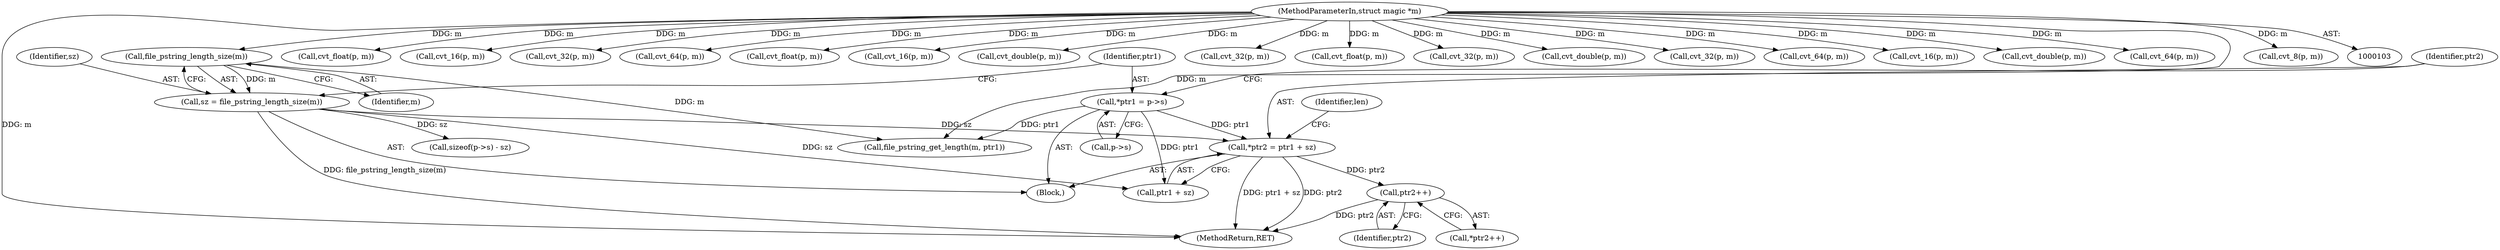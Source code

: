 digraph "0_file_59e63838913eee47f5c120a6c53d4565af638158@pointer" {
"1000221" [label="(Call,ptr2++)"];
"1000186" [label="(Call,*ptr2 = ptr1 + sz)"];
"1000180" [label="(Call,*ptr1 = p->s)"];
"1000175" [label="(Call,sz = file_pstring_length_size(m))"];
"1000177" [label="(Call,file_pstring_length_size(m))"];
"1000105" [label="(MethodParameterIn,struct magic *m)"];
"1000613" [label="(Call,cvt_float(p, m))"];
"1000249" [label="(Call,cvt_16(p, m))"];
"1000607" [label="(Call,cvt_32(p, m))"];
"1000187" [label="(Identifier,ptr2)"];
"1000392" [label="(Call,cvt_64(p, m))"];
"1000707" [label="(Call,cvt_float(p, m))"];
"1000175" [label="(Call,sz = file_pstring_length_size(m))"];
"1000132" [label="(Call,cvt_16(p, m))"];
"1000800" [label="(Call,cvt_double(p, m))"];
"1000194" [label="(Call,file_pstring_get_length(m, ptr1))"];
"1000177" [label="(Call,file_pstring_length_size(m))"];
"1000176" [label="(Identifier,sz)"];
"1000199" [label="(Call,sizeof(p->s) - sz)"];
"1000296" [label="(Call,cvt_32(p, m))"];
"1000660" [label="(Call,cvt_float(p, m))"];
"1000140" [label="(Call,cvt_32(p, m))"];
"1000188" [label="(Call,ptr1 + sz)"];
"1000181" [label="(Identifier,ptr1)"];
"1000713" [label="(Call,cvt_double(p, m))"];
"1000464" [label="(Call,cvt_32(p, m))"];
"1000149" [label="(Call,cvt_64(p, m))"];
"1000417" [label="(Call,cvt_16(p, m))"];
"1000887" [label="(Call,cvt_double(p, m))"];
"1000178" [label="(Identifier,m)"];
"1000182" [label="(Call,p->s)"];
"1000222" [label="(Identifier,ptr2)"];
"1000173" [label="(Block,)"];
"1000186" [label="(Call,*ptr2 = ptr1 + sz)"];
"1000560" [label="(Call,cvt_64(p, m))"];
"1000220" [label="(Call,*ptr2++)"];
"1000909" [label="(MethodReturn,RET)"];
"1000126" [label="(Call,cvt_8(p, m))"];
"1000180" [label="(Call,*ptr1 = p->s)"];
"1000193" [label="(Identifier,len)"];
"1000105" [label="(MethodParameterIn,struct magic *m)"];
"1000221" [label="(Call,ptr2++)"];
"1000221" -> "1000220"  [label="AST: "];
"1000221" -> "1000222"  [label="CFG: "];
"1000222" -> "1000221"  [label="AST: "];
"1000220" -> "1000221"  [label="CFG: "];
"1000221" -> "1000909"  [label="DDG: ptr2"];
"1000186" -> "1000221"  [label="DDG: ptr2"];
"1000186" -> "1000173"  [label="AST: "];
"1000186" -> "1000188"  [label="CFG: "];
"1000187" -> "1000186"  [label="AST: "];
"1000188" -> "1000186"  [label="AST: "];
"1000193" -> "1000186"  [label="CFG: "];
"1000186" -> "1000909"  [label="DDG: ptr1 + sz"];
"1000186" -> "1000909"  [label="DDG: ptr2"];
"1000180" -> "1000186"  [label="DDG: ptr1"];
"1000175" -> "1000186"  [label="DDG: sz"];
"1000180" -> "1000173"  [label="AST: "];
"1000180" -> "1000182"  [label="CFG: "];
"1000181" -> "1000180"  [label="AST: "];
"1000182" -> "1000180"  [label="AST: "];
"1000187" -> "1000180"  [label="CFG: "];
"1000180" -> "1000188"  [label="DDG: ptr1"];
"1000180" -> "1000194"  [label="DDG: ptr1"];
"1000175" -> "1000173"  [label="AST: "];
"1000175" -> "1000177"  [label="CFG: "];
"1000176" -> "1000175"  [label="AST: "];
"1000177" -> "1000175"  [label="AST: "];
"1000181" -> "1000175"  [label="CFG: "];
"1000175" -> "1000909"  [label="DDG: file_pstring_length_size(m)"];
"1000177" -> "1000175"  [label="DDG: m"];
"1000175" -> "1000188"  [label="DDG: sz"];
"1000175" -> "1000199"  [label="DDG: sz"];
"1000177" -> "1000178"  [label="CFG: "];
"1000178" -> "1000177"  [label="AST: "];
"1000105" -> "1000177"  [label="DDG: m"];
"1000177" -> "1000194"  [label="DDG: m"];
"1000105" -> "1000103"  [label="AST: "];
"1000105" -> "1000909"  [label="DDG: m"];
"1000105" -> "1000126"  [label="DDG: m"];
"1000105" -> "1000132"  [label="DDG: m"];
"1000105" -> "1000140"  [label="DDG: m"];
"1000105" -> "1000149"  [label="DDG: m"];
"1000105" -> "1000194"  [label="DDG: m"];
"1000105" -> "1000249"  [label="DDG: m"];
"1000105" -> "1000296"  [label="DDG: m"];
"1000105" -> "1000392"  [label="DDG: m"];
"1000105" -> "1000417"  [label="DDG: m"];
"1000105" -> "1000464"  [label="DDG: m"];
"1000105" -> "1000560"  [label="DDG: m"];
"1000105" -> "1000607"  [label="DDG: m"];
"1000105" -> "1000613"  [label="DDG: m"];
"1000105" -> "1000660"  [label="DDG: m"];
"1000105" -> "1000707"  [label="DDG: m"];
"1000105" -> "1000713"  [label="DDG: m"];
"1000105" -> "1000800"  [label="DDG: m"];
"1000105" -> "1000887"  [label="DDG: m"];
}
